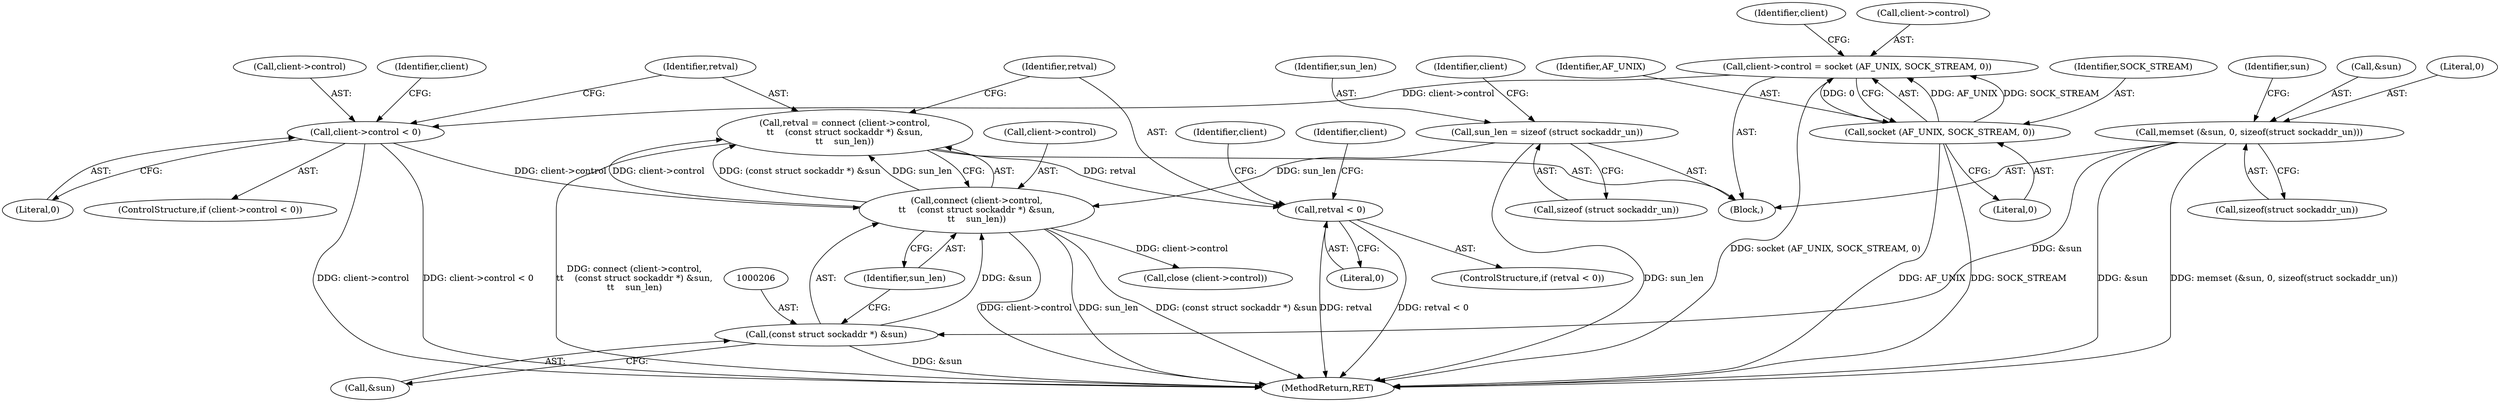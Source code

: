 digraph "0_libfep_293d9d3f_0@API" {
"1000199" [label="(Call,retval = connect (client->control,\n\t\t    (const struct sockaddr *) &sun,\n\t\t    sun_len))"];
"1000201" [label="(Call,connect (client->control,\n\t\t    (const struct sockaddr *) &sun,\n\t\t    sun_len))"];
"1000189" [label="(Call,client->control < 0)"];
"1000180" [label="(Call,client->control = socket (AF_UNIX, SOCK_STREAM, 0))"];
"1000184" [label="(Call,socket (AF_UNIX, SOCK_STREAM, 0))"];
"1000205" [label="(Call,(const struct sockaddr *) &sun)"];
"1000158" [label="(Call,memset (&sun, 0, sizeof(struct sockaddr_un)))"];
"1000176" [label="(Call,sun_len = sizeof (struct sockaddr_un))"];
"1000211" [label="(Call,retval < 0)"];
"1000189" [label="(Call,client->control < 0)"];
"1000184" [label="(Call,socket (AF_UNIX, SOCK_STREAM, 0))"];
"1000102" [label="(Block,)"];
"1000199" [label="(Call,retval = connect (client->control,\n\t\t    (const struct sockaddr *) &sun,\n\t\t    sun_len))"];
"1000182" [label="(Identifier,client)"];
"1000180" [label="(Call,client->control = socket (AF_UNIX, SOCK_STREAM, 0))"];
"1000196" [label="(Identifier,client)"];
"1000225" [label="(MethodReturn,RET)"];
"1000166" [label="(Identifier,sun)"];
"1000212" [label="(Identifier,retval)"];
"1000205" [label="(Call,(const struct sockaddr *) &sun)"];
"1000213" [label="(Literal,0)"];
"1000207" [label="(Call,&sun)"];
"1000178" [label="(Call,sizeof (struct sockaddr_un))"];
"1000193" [label="(Literal,0)"];
"1000191" [label="(Identifier,client)"];
"1000190" [label="(Call,client->control)"];
"1000186" [label="(Identifier,SOCK_STREAM)"];
"1000176" [label="(Call,sun_len = sizeof (struct sockaddr_un))"];
"1000187" [label="(Literal,0)"];
"1000211" [label="(Call,retval < 0)"];
"1000200" [label="(Identifier,retval)"];
"1000159" [label="(Call,&sun)"];
"1000224" [label="(Identifier,client)"];
"1000161" [label="(Literal,0)"];
"1000217" [label="(Identifier,client)"];
"1000158" [label="(Call,memset (&sun, 0, sizeof(struct sockaddr_un)))"];
"1000210" [label="(ControlStructure,if (retval < 0))"];
"1000185" [label="(Identifier,AF_UNIX)"];
"1000201" [label="(Call,connect (client->control,\n\t\t    (const struct sockaddr *) &sun,\n\t\t    sun_len))"];
"1000181" [label="(Call,client->control)"];
"1000177" [label="(Identifier,sun_len)"];
"1000209" [label="(Identifier,sun_len)"];
"1000202" [label="(Call,client->control)"];
"1000162" [label="(Call,sizeof(struct sockaddr_un))"];
"1000215" [label="(Call,close (client->control))"];
"1000188" [label="(ControlStructure,if (client->control < 0))"];
"1000199" -> "1000102"  [label="AST: "];
"1000199" -> "1000201"  [label="CFG: "];
"1000200" -> "1000199"  [label="AST: "];
"1000201" -> "1000199"  [label="AST: "];
"1000212" -> "1000199"  [label="CFG: "];
"1000199" -> "1000225"  [label="DDG: connect (client->control,\n\t\t    (const struct sockaddr *) &sun,\n\t\t    sun_len)"];
"1000201" -> "1000199"  [label="DDG: client->control"];
"1000201" -> "1000199"  [label="DDG: (const struct sockaddr *) &sun"];
"1000201" -> "1000199"  [label="DDG: sun_len"];
"1000199" -> "1000211"  [label="DDG: retval"];
"1000201" -> "1000209"  [label="CFG: "];
"1000202" -> "1000201"  [label="AST: "];
"1000205" -> "1000201"  [label="AST: "];
"1000209" -> "1000201"  [label="AST: "];
"1000201" -> "1000225"  [label="DDG: sun_len"];
"1000201" -> "1000225"  [label="DDG: (const struct sockaddr *) &sun"];
"1000201" -> "1000225"  [label="DDG: client->control"];
"1000189" -> "1000201"  [label="DDG: client->control"];
"1000205" -> "1000201"  [label="DDG: &sun"];
"1000176" -> "1000201"  [label="DDG: sun_len"];
"1000201" -> "1000215"  [label="DDG: client->control"];
"1000189" -> "1000188"  [label="AST: "];
"1000189" -> "1000193"  [label="CFG: "];
"1000190" -> "1000189"  [label="AST: "];
"1000193" -> "1000189"  [label="AST: "];
"1000196" -> "1000189"  [label="CFG: "];
"1000200" -> "1000189"  [label="CFG: "];
"1000189" -> "1000225"  [label="DDG: client->control < 0"];
"1000189" -> "1000225"  [label="DDG: client->control"];
"1000180" -> "1000189"  [label="DDG: client->control"];
"1000180" -> "1000102"  [label="AST: "];
"1000180" -> "1000184"  [label="CFG: "];
"1000181" -> "1000180"  [label="AST: "];
"1000184" -> "1000180"  [label="AST: "];
"1000191" -> "1000180"  [label="CFG: "];
"1000180" -> "1000225"  [label="DDG: socket (AF_UNIX, SOCK_STREAM, 0)"];
"1000184" -> "1000180"  [label="DDG: AF_UNIX"];
"1000184" -> "1000180"  [label="DDG: SOCK_STREAM"];
"1000184" -> "1000180"  [label="DDG: 0"];
"1000184" -> "1000187"  [label="CFG: "];
"1000185" -> "1000184"  [label="AST: "];
"1000186" -> "1000184"  [label="AST: "];
"1000187" -> "1000184"  [label="AST: "];
"1000184" -> "1000225"  [label="DDG: AF_UNIX"];
"1000184" -> "1000225"  [label="DDG: SOCK_STREAM"];
"1000205" -> "1000207"  [label="CFG: "];
"1000206" -> "1000205"  [label="AST: "];
"1000207" -> "1000205"  [label="AST: "];
"1000209" -> "1000205"  [label="CFG: "];
"1000205" -> "1000225"  [label="DDG: &sun"];
"1000158" -> "1000205"  [label="DDG: &sun"];
"1000158" -> "1000102"  [label="AST: "];
"1000158" -> "1000162"  [label="CFG: "];
"1000159" -> "1000158"  [label="AST: "];
"1000161" -> "1000158"  [label="AST: "];
"1000162" -> "1000158"  [label="AST: "];
"1000166" -> "1000158"  [label="CFG: "];
"1000158" -> "1000225"  [label="DDG: &sun"];
"1000158" -> "1000225"  [label="DDG: memset (&sun, 0, sizeof(struct sockaddr_un))"];
"1000176" -> "1000102"  [label="AST: "];
"1000176" -> "1000178"  [label="CFG: "];
"1000177" -> "1000176"  [label="AST: "];
"1000178" -> "1000176"  [label="AST: "];
"1000182" -> "1000176"  [label="CFG: "];
"1000176" -> "1000225"  [label="DDG: sun_len"];
"1000211" -> "1000210"  [label="AST: "];
"1000211" -> "1000213"  [label="CFG: "];
"1000212" -> "1000211"  [label="AST: "];
"1000213" -> "1000211"  [label="AST: "];
"1000217" -> "1000211"  [label="CFG: "];
"1000224" -> "1000211"  [label="CFG: "];
"1000211" -> "1000225"  [label="DDG: retval"];
"1000211" -> "1000225"  [label="DDG: retval < 0"];
}
